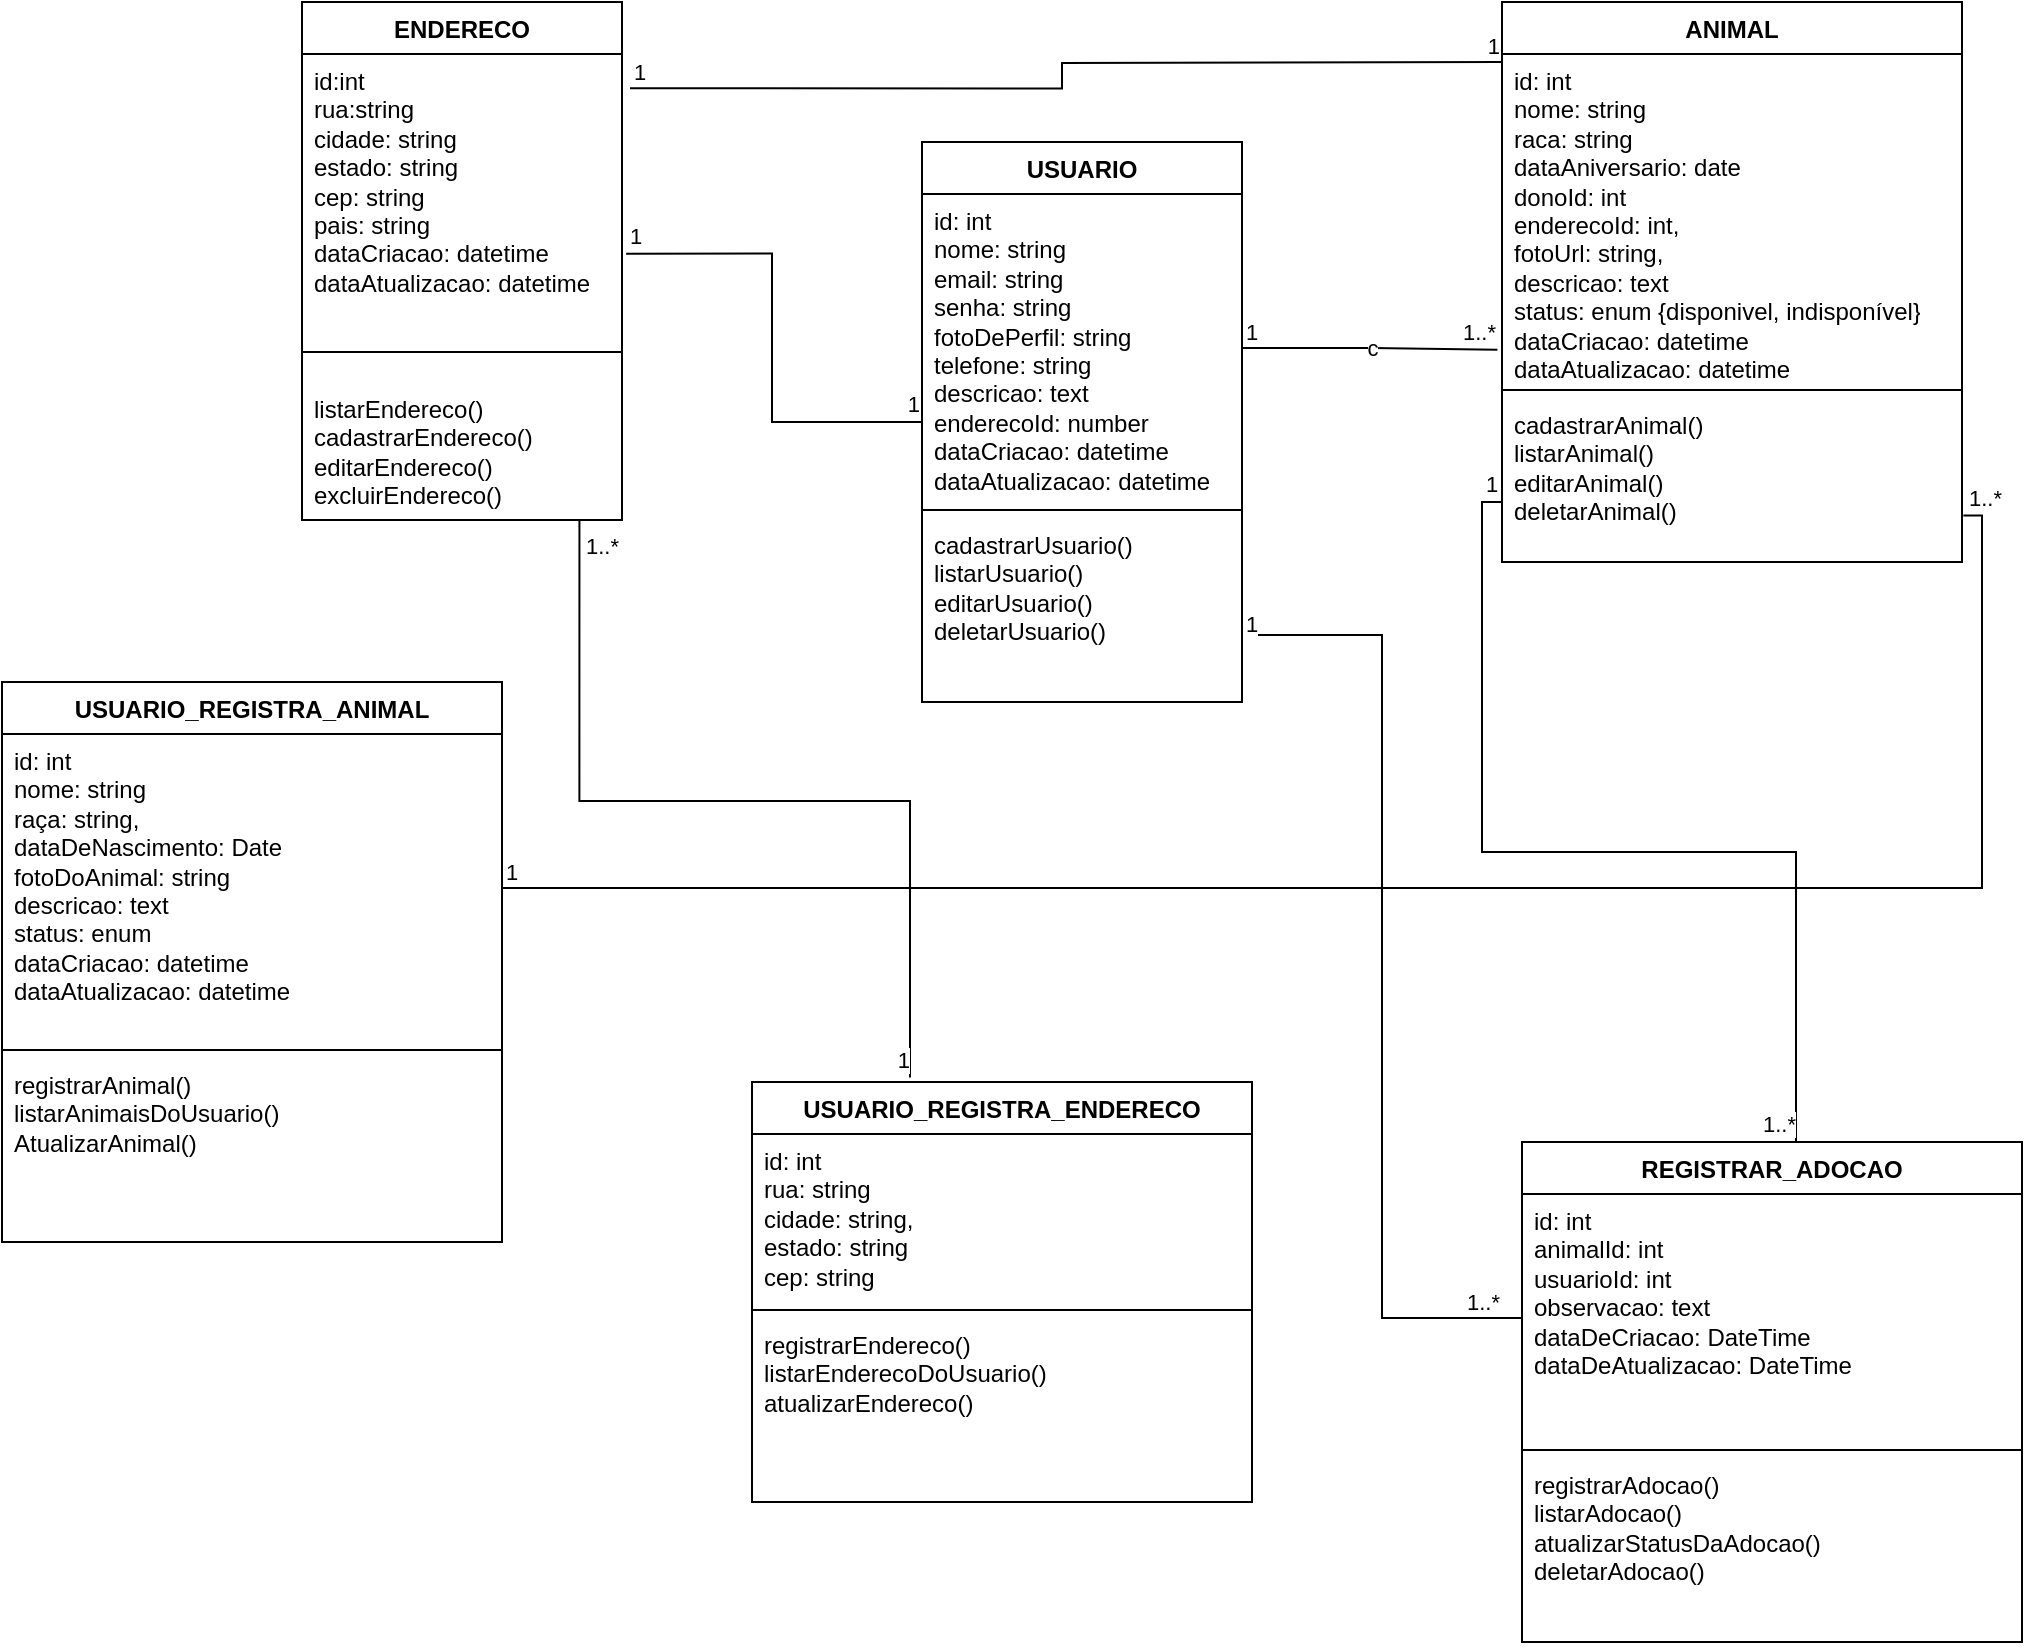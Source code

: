 <mxfile>
    <diagram name="Página-1" id="byVd-cGKzUGu6L8oe7Ub">
        <mxGraphModel dx="2152" dy="343" grid="1" gridSize="10" guides="1" tooltips="1" connect="1" arrows="1" fold="1" page="1" pageScale="1" pageWidth="827" pageHeight="1169" math="0" shadow="0">
            <root>
                <mxCell id="0"/>
                <mxCell id="1" parent="0"/>
                <mxCell id="cuir3odMGSEPCRtanvPZ-27" value="ENDERECO" style="swimlane;fontStyle=1;align=center;verticalAlign=top;childLayout=stackLayout;horizontal=1;startSize=26;horizontalStack=0;resizeParent=1;resizeParentMax=0;resizeLast=0;collapsible=1;marginBottom=0;whiteSpace=wrap;html=1;" parent="1" vertex="1">
                    <mxGeometry x="20" width="160" height="259" as="geometry"/>
                </mxCell>
                <mxCell id="cuir3odMGSEPCRtanvPZ-28" value="id:int&lt;div&gt;rua:string&lt;/div&gt;&lt;div&gt;cidade: string&lt;/div&gt;&lt;div&gt;estado: string&lt;/div&gt;&lt;div&gt;cep: string&lt;/div&gt;&lt;div&gt;pais: string&lt;/div&gt;&lt;div&gt;&lt;div&gt;dataCriacao: datetime&lt;/div&gt;&lt;div&gt;dataAtualizacao: datetime&lt;/div&gt;&lt;/div&gt;" style="text;strokeColor=none;fillColor=none;align=left;verticalAlign=top;spacingLeft=4;spacingRight=4;overflow=hidden;rotatable=0;points=[[0,0.5],[1,0.5]];portConstraint=eastwest;whiteSpace=wrap;html=1;" parent="cuir3odMGSEPCRtanvPZ-27" vertex="1">
                    <mxGeometry y="26" width="160" height="134" as="geometry"/>
                </mxCell>
                <mxCell id="cuir3odMGSEPCRtanvPZ-29" value="" style="line;strokeWidth=1;fillColor=none;align=left;verticalAlign=middle;spacingTop=-1;spacingLeft=3;spacingRight=3;rotatable=0;labelPosition=right;points=[];portConstraint=eastwest;strokeColor=inherit;" parent="cuir3odMGSEPCRtanvPZ-27" vertex="1">
                    <mxGeometry y="160" width="160" height="30" as="geometry"/>
                </mxCell>
                <mxCell id="cuir3odMGSEPCRtanvPZ-30" value="&lt;div&gt;listarEndereco()&lt;/div&gt;cadastrarEndereco()&lt;div&gt;editarEndereco()&lt;/div&gt;&lt;div&gt;excluirEndereco()&lt;/div&gt;" style="text;strokeColor=none;fillColor=none;align=left;verticalAlign=top;spacingLeft=4;spacingRight=4;overflow=hidden;rotatable=0;points=[[0,0.5],[1,0.5]];portConstraint=eastwest;whiteSpace=wrap;html=1;" parent="cuir3odMGSEPCRtanvPZ-27" vertex="1">
                    <mxGeometry y="190" width="160" height="69" as="geometry"/>
                </mxCell>
                <mxCell id="cuir3odMGSEPCRtanvPZ-31" value="USUARIO" style="swimlane;fontStyle=1;align=center;verticalAlign=top;childLayout=stackLayout;horizontal=1;startSize=26;horizontalStack=0;resizeParent=1;resizeParentMax=0;resizeLast=0;collapsible=1;marginBottom=0;whiteSpace=wrap;html=1;" parent="1" vertex="1">
                    <mxGeometry x="330" y="70" width="160" height="280" as="geometry"/>
                </mxCell>
                <mxCell id="cuir3odMGSEPCRtanvPZ-32" value="id: int&lt;div&gt;nome: string&lt;/div&gt;&lt;div&gt;email: string&lt;/div&gt;&lt;div&gt;senha: string&lt;/div&gt;&lt;div&gt;fotoDePerfil: string&lt;/div&gt;&lt;div&gt;telefone: string&lt;/div&gt;&lt;div&gt;descricao: text&lt;/div&gt;&lt;div&gt;enderecoId: number&lt;/div&gt;&lt;div&gt;dataCriacao: datetime&lt;/div&gt;&lt;div&gt;dataAtualizacao: datetime&lt;/div&gt;" style="text;strokeColor=none;fillColor=none;align=left;verticalAlign=top;spacingLeft=4;spacingRight=4;overflow=hidden;rotatable=0;points=[[0,0.5],[1,0.5]];portConstraint=eastwest;whiteSpace=wrap;html=1;" parent="cuir3odMGSEPCRtanvPZ-31" vertex="1">
                    <mxGeometry y="26" width="160" height="154" as="geometry"/>
                </mxCell>
                <mxCell id="cuir3odMGSEPCRtanvPZ-33" value="" style="line;strokeWidth=1;fillColor=none;align=left;verticalAlign=middle;spacingTop=-1;spacingLeft=3;spacingRight=3;rotatable=0;labelPosition=right;points=[];portConstraint=eastwest;strokeColor=inherit;" parent="cuir3odMGSEPCRtanvPZ-31" vertex="1">
                    <mxGeometry y="180" width="160" height="8" as="geometry"/>
                </mxCell>
                <mxCell id="cuir3odMGSEPCRtanvPZ-34" value="cadastrarUsuario()&lt;div&gt;listarUsuario()&lt;/div&gt;&lt;div&gt;editarUsuario()&lt;/div&gt;&lt;div&gt;deletarUsuario()&lt;/div&gt;" style="text;strokeColor=none;fillColor=none;align=left;verticalAlign=top;spacingLeft=4;spacingRight=4;overflow=hidden;rotatable=0;points=[[0,0.5],[1,0.5]];portConstraint=eastwest;whiteSpace=wrap;html=1;" parent="cuir3odMGSEPCRtanvPZ-31" vertex="1">
                    <mxGeometry y="188" width="160" height="92" as="geometry"/>
                </mxCell>
                <mxCell id="cuir3odMGSEPCRtanvPZ-35" value="ANIMAL" style="swimlane;fontStyle=1;align=center;verticalAlign=top;childLayout=stackLayout;horizontal=1;startSize=26;horizontalStack=0;resizeParent=1;resizeParentMax=0;resizeLast=0;collapsible=1;marginBottom=0;whiteSpace=wrap;html=1;" parent="1" vertex="1">
                    <mxGeometry x="620" width="230" height="280" as="geometry"/>
                </mxCell>
                <mxCell id="cuir3odMGSEPCRtanvPZ-36" value="id: int&lt;div&gt;nome: string&lt;/div&gt;&lt;div&gt;raca: string&lt;/div&gt;&lt;div&gt;dataAniversario: date&lt;/div&gt;&lt;div&gt;donoId: int&lt;/div&gt;&lt;div&gt;enderecoId: int,&lt;/div&gt;&lt;div&gt;fotoUrl: string,&lt;/div&gt;&lt;div&gt;descricao: text&lt;/div&gt;&lt;div&gt;status: enum {disponivel, indisponível}&lt;/div&gt;&lt;div&gt;dataCriacao: datetime&lt;/div&gt;&lt;div&gt;dataAtualizacao: datetime&lt;/div&gt;" style="text;strokeColor=none;fillColor=none;align=left;verticalAlign=top;spacingLeft=4;spacingRight=4;overflow=hidden;rotatable=0;points=[[0,0.5],[1,0.5]];portConstraint=eastwest;whiteSpace=wrap;html=1;" parent="cuir3odMGSEPCRtanvPZ-35" vertex="1">
                    <mxGeometry y="26" width="230" height="164" as="geometry"/>
                </mxCell>
                <mxCell id="cuir3odMGSEPCRtanvPZ-37" value="" style="line;strokeWidth=1;fillColor=none;align=left;verticalAlign=middle;spacingTop=-1;spacingLeft=3;spacingRight=3;rotatable=0;labelPosition=right;points=[];portConstraint=eastwest;strokeColor=inherit;" parent="cuir3odMGSEPCRtanvPZ-35" vertex="1">
                    <mxGeometry y="190" width="230" height="8" as="geometry"/>
                </mxCell>
                <mxCell id="cuir3odMGSEPCRtanvPZ-38" value="cadastrarAnimal()&lt;div&gt;listarAnimal()&lt;/div&gt;&lt;div&gt;editarAnimal()&lt;/div&gt;&lt;div&gt;deletarAnimal()&lt;/div&gt;" style="text;strokeColor=none;fillColor=none;align=left;verticalAlign=top;spacingLeft=4;spacingRight=4;overflow=hidden;rotatable=0;points=[[0,0.5],[1,0.5]];portConstraint=eastwest;whiteSpace=wrap;html=1;" parent="cuir3odMGSEPCRtanvPZ-35" vertex="1">
                    <mxGeometry y="198" width="230" height="82" as="geometry"/>
                </mxCell>
                <mxCell id="cuir3odMGSEPCRtanvPZ-56" value="c" style="endArrow=none;html=1;edgeStyle=orthogonalEdgeStyle;rounded=0;entryX=-0.01;entryY=0.902;entryDx=0;entryDy=0;entryPerimeter=0;" parent="1" source="cuir3odMGSEPCRtanvPZ-32" target="cuir3odMGSEPCRtanvPZ-36" edge="1">
                    <mxGeometry relative="1" as="geometry">
                        <mxPoint x="480" y="190" as="sourcePoint"/>
                        <mxPoint x="600" y="190" as="targetPoint"/>
                    </mxGeometry>
                </mxCell>
                <mxCell id="cuir3odMGSEPCRtanvPZ-57" value="1" style="edgeLabel;resizable=0;html=1;align=left;verticalAlign=bottom;" parent="cuir3odMGSEPCRtanvPZ-56" connectable="0" vertex="1">
                    <mxGeometry x="-1" relative="1" as="geometry"/>
                </mxCell>
                <mxCell id="cuir3odMGSEPCRtanvPZ-58" value="1..*" style="edgeLabel;resizable=0;html=1;align=right;verticalAlign=bottom;" parent="cuir3odMGSEPCRtanvPZ-56" connectable="0" vertex="1">
                    <mxGeometry x="1" relative="1" as="geometry"/>
                </mxCell>
                <mxCell id="cuir3odMGSEPCRtanvPZ-62" value="" style="endArrow=none;html=1;edgeStyle=orthogonalEdgeStyle;rounded=0;entryX=0;entryY=0.74;entryDx=0;entryDy=0;entryPerimeter=0;exitX=1.013;exitY=0.745;exitDx=0;exitDy=0;exitPerimeter=0;" parent="1" source="cuir3odMGSEPCRtanvPZ-28" target="cuir3odMGSEPCRtanvPZ-32" edge="1">
                    <mxGeometry relative="1" as="geometry">
                        <mxPoint x="110" y="229.5" as="sourcePoint"/>
                        <mxPoint x="270" y="229.5" as="targetPoint"/>
                    </mxGeometry>
                </mxCell>
                <mxCell id="cuir3odMGSEPCRtanvPZ-63" value="1" style="edgeLabel;resizable=0;html=1;align=left;verticalAlign=bottom;" parent="cuir3odMGSEPCRtanvPZ-62" connectable="0" vertex="1">
                    <mxGeometry x="-1" relative="1" as="geometry"/>
                </mxCell>
                <mxCell id="cuir3odMGSEPCRtanvPZ-64" value="1" style="edgeLabel;resizable=0;html=1;align=right;verticalAlign=bottom;" parent="cuir3odMGSEPCRtanvPZ-62" connectable="0" vertex="1">
                    <mxGeometry x="1" relative="1" as="geometry"/>
                </mxCell>
                <mxCell id="cuir3odMGSEPCRtanvPZ-66" value="" style="endArrow=none;html=1;edgeStyle=orthogonalEdgeStyle;rounded=0;exitX=1.025;exitY=0.128;exitDx=0;exitDy=0;exitPerimeter=0;" parent="1" source="cuir3odMGSEPCRtanvPZ-28" edge="1">
                    <mxGeometry relative="1" as="geometry">
                        <mxPoint x="460" y="30" as="sourcePoint"/>
                        <mxPoint x="620" y="30" as="targetPoint"/>
                    </mxGeometry>
                </mxCell>
                <mxCell id="cuir3odMGSEPCRtanvPZ-67" value="1" style="edgeLabel;resizable=0;html=1;align=left;verticalAlign=bottom;" parent="cuir3odMGSEPCRtanvPZ-66" connectable="0" vertex="1">
                    <mxGeometry x="-1" relative="1" as="geometry"/>
                </mxCell>
                <mxCell id="cuir3odMGSEPCRtanvPZ-68" value="1" style="edgeLabel;resizable=0;html=1;align=right;verticalAlign=bottom;" parent="cuir3odMGSEPCRtanvPZ-66" connectable="0" vertex="1">
                    <mxGeometry x="1" relative="1" as="geometry"/>
                </mxCell>
                <mxCell id="2" value="USUARIO_REGISTRA_ANIMAL" style="swimlane;fontStyle=1;align=center;verticalAlign=top;childLayout=stackLayout;horizontal=1;startSize=26;horizontalStack=0;resizeParent=1;resizeParentMax=0;resizeLast=0;collapsible=1;marginBottom=0;whiteSpace=wrap;html=1;" parent="1" vertex="1">
                    <mxGeometry x="-130" y="340" width="250" height="280" as="geometry"/>
                </mxCell>
                <mxCell id="3" value="id: int&lt;div&gt;nome: string&lt;/div&gt;&lt;div&gt;raça: string,&lt;/div&gt;&lt;div&gt;dataDeNascimento: Date&lt;/div&gt;&lt;div&gt;&lt;span style=&quot;background-color: transparent;&quot;&gt;fotoDoAnimal: string&lt;/span&gt;&lt;/div&gt;&lt;div&gt;&lt;span style=&quot;background-color: transparent;&quot;&gt;descricao: text&lt;/span&gt;&lt;/div&gt;&lt;div&gt;&lt;span style=&quot;background-color: transparent;&quot;&gt;status: enum&lt;/span&gt;&lt;/div&gt;&lt;div&gt;&lt;span style=&quot;background-color: transparent;&quot;&gt;dataCriacao: datetime&lt;/span&gt;&lt;/div&gt;&lt;div&gt;dataAtualizacao: datetime&lt;/div&gt;" style="text;strokeColor=none;fillColor=none;align=left;verticalAlign=top;spacingLeft=4;spacingRight=4;overflow=hidden;rotatable=0;points=[[0,0.5],[1,0.5]];portConstraint=eastwest;whiteSpace=wrap;html=1;" parent="2" vertex="1">
                    <mxGeometry y="26" width="250" height="154" as="geometry"/>
                </mxCell>
                <mxCell id="4" value="" style="line;strokeWidth=1;fillColor=none;align=left;verticalAlign=middle;spacingTop=-1;spacingLeft=3;spacingRight=3;rotatable=0;labelPosition=right;points=[];portConstraint=eastwest;strokeColor=inherit;" parent="2" vertex="1">
                    <mxGeometry y="180" width="250" height="8" as="geometry"/>
                </mxCell>
                <mxCell id="5" value="registrarAnimal()&lt;div&gt;listarAnimaisDoUsuario()&lt;/div&gt;&lt;div&gt;AtualizarAnimal()&lt;/div&gt;" style="text;strokeColor=none;fillColor=none;align=left;verticalAlign=top;spacingLeft=4;spacingRight=4;overflow=hidden;rotatable=0;points=[[0,0.5],[1,0.5]];portConstraint=eastwest;whiteSpace=wrap;html=1;" parent="2" vertex="1">
                    <mxGeometry y="188" width="250" height="92" as="geometry"/>
                </mxCell>
                <mxCell id="6" value="USUARIO_REGISTRA_ENDERECO" style="swimlane;fontStyle=1;align=center;verticalAlign=top;childLayout=stackLayout;horizontal=1;startSize=26;horizontalStack=0;resizeParent=1;resizeParentMax=0;resizeLast=0;collapsible=1;marginBottom=0;whiteSpace=wrap;html=1;" parent="1" vertex="1">
                    <mxGeometry x="245" y="540" width="250" height="210" as="geometry"/>
                </mxCell>
                <mxCell id="7" value="id: int&lt;div&gt;rua: string&lt;/div&gt;&lt;div&gt;cidade: string,&lt;/div&gt;&lt;div&gt;estado: string&lt;/div&gt;&lt;div&gt;cep: string&lt;/div&gt;" style="text;strokeColor=none;fillColor=none;align=left;verticalAlign=top;spacingLeft=4;spacingRight=4;overflow=hidden;rotatable=0;points=[[0,0.5],[1,0.5]];portConstraint=eastwest;whiteSpace=wrap;html=1;" parent="6" vertex="1">
                    <mxGeometry y="26" width="250" height="84" as="geometry"/>
                </mxCell>
                <mxCell id="8" value="" style="line;strokeWidth=1;fillColor=none;align=left;verticalAlign=middle;spacingTop=-1;spacingLeft=3;spacingRight=3;rotatable=0;labelPosition=right;points=[];portConstraint=eastwest;strokeColor=inherit;" parent="6" vertex="1">
                    <mxGeometry y="110" width="250" height="8" as="geometry"/>
                </mxCell>
                <mxCell id="9" value="registrarEndereco()&lt;div&gt;listarEnderecoDoUsuario()&lt;/div&gt;&lt;div&gt;atualizarEndereco()&lt;/div&gt;" style="text;strokeColor=none;fillColor=none;align=left;verticalAlign=top;spacingLeft=4;spacingRight=4;overflow=hidden;rotatable=0;points=[[0,0.5],[1,0.5]];portConstraint=eastwest;whiteSpace=wrap;html=1;" parent="6" vertex="1">
                    <mxGeometry y="118" width="250" height="92" as="geometry"/>
                </mxCell>
                <mxCell id="10" value="REGISTRAR_ADOCAO" style="swimlane;fontStyle=1;align=center;verticalAlign=top;childLayout=stackLayout;horizontal=1;startSize=26;horizontalStack=0;resizeParent=1;resizeParentMax=0;resizeLast=0;collapsible=1;marginBottom=0;whiteSpace=wrap;html=1;" parent="1" vertex="1">
                    <mxGeometry x="630" y="570" width="250" height="250" as="geometry"/>
                </mxCell>
                <mxCell id="11" value="id: int&lt;div&gt;animalId: int&lt;/div&gt;&lt;div&gt;usuarioId: int&lt;/div&gt;&lt;div&gt;observacao: text&lt;/div&gt;&lt;div&gt;dataDeCriacao: DateTime&lt;/div&gt;&lt;div&gt;dataDeAtualizacao: DateTime&lt;/div&gt;" style="text;strokeColor=none;fillColor=none;align=left;verticalAlign=top;spacingLeft=4;spacingRight=4;overflow=hidden;rotatable=0;points=[[0,0.5],[1,0.5]];portConstraint=eastwest;whiteSpace=wrap;html=1;" parent="10" vertex="1">
                    <mxGeometry y="26" width="250" height="124" as="geometry"/>
                </mxCell>
                <mxCell id="12" value="" style="line;strokeWidth=1;fillColor=none;align=left;verticalAlign=middle;spacingTop=-1;spacingLeft=3;spacingRight=3;rotatable=0;labelPosition=right;points=[];portConstraint=eastwest;strokeColor=inherit;" parent="10" vertex="1">
                    <mxGeometry y="150" width="250" height="8" as="geometry"/>
                </mxCell>
                <mxCell id="13" value="registrarAdocao()&lt;div&gt;listarAdocao()&lt;/div&gt;&lt;div&gt;atualizarStatusDaAdocao()&lt;/div&gt;&lt;div&gt;deletarAdocao()&lt;/div&gt;" style="text;strokeColor=none;fillColor=none;align=left;verticalAlign=top;spacingLeft=4;spacingRight=4;overflow=hidden;rotatable=0;points=[[0,0.5],[1,0.5]];portConstraint=eastwest;whiteSpace=wrap;html=1;" parent="10" vertex="1">
                    <mxGeometry y="158" width="250" height="92" as="geometry"/>
                </mxCell>
                <mxCell id="14" value="" style="endArrow=none;html=1;edgeStyle=orthogonalEdgeStyle;rounded=0;entryX=0.316;entryY=-0.011;entryDx=0;entryDy=0;entryPerimeter=0;exitX=0.867;exitY=1.005;exitDx=0;exitDy=0;exitPerimeter=0;" edge="1" parent="1" source="cuir3odMGSEPCRtanvPZ-30" target="6">
                    <mxGeometry relative="1" as="geometry">
                        <mxPoint x="220" y="400" as="sourcePoint"/>
                        <mxPoint x="328" y="504" as="targetPoint"/>
                    </mxGeometry>
                </mxCell>
                <mxCell id="15" value="&lt;div&gt;1..*&lt;/div&gt;" style="edgeLabel;resizable=0;html=1;align=left;verticalAlign=bottom;" connectable="0" vertex="1" parent="14">
                    <mxGeometry x="-1" relative="1" as="geometry">
                        <mxPoint x="1" y="21" as="offset"/>
                    </mxGeometry>
                </mxCell>
                <mxCell id="16" value="1" style="edgeLabel;resizable=0;html=1;align=right;verticalAlign=bottom;" connectable="0" vertex="1" parent="14">
                    <mxGeometry x="1" relative="1" as="geometry"/>
                </mxCell>
                <mxCell id="18" value="" style="endArrow=none;html=1;edgeStyle=orthogonalEdgeStyle;rounded=0;exitX=1;exitY=0.5;exitDx=0;exitDy=0;entryX=1.003;entryY=0.716;entryDx=0;entryDy=0;entryPerimeter=0;" edge="1" parent="1" source="3" target="cuir3odMGSEPCRtanvPZ-38">
                    <mxGeometry relative="1" as="geometry">
                        <mxPoint x="130" y="436" as="sourcePoint"/>
                        <mxPoint x="270" y="450" as="targetPoint"/>
                    </mxGeometry>
                </mxCell>
                <mxCell id="19" value="1" style="edgeLabel;resizable=0;html=1;align=left;verticalAlign=bottom;" connectable="0" vertex="1" parent="18">
                    <mxGeometry x="-1" relative="1" as="geometry"/>
                </mxCell>
                <mxCell id="20" value="1..*" style="edgeLabel;resizable=0;html=1;align=right;verticalAlign=bottom;" connectable="0" vertex="1" parent="18">
                    <mxGeometry x="1" relative="1" as="geometry">
                        <mxPoint x="20" as="offset"/>
                    </mxGeometry>
                </mxCell>
                <mxCell id="27" value="" style="endArrow=none;html=1;edgeStyle=orthogonalEdgeStyle;rounded=0;entryX=0.548;entryY=-0.002;entryDx=0;entryDy=0;entryPerimeter=0;exitX=0;exitY=0.634;exitDx=0;exitDy=0;exitPerimeter=0;" edge="1" parent="1" source="cuir3odMGSEPCRtanvPZ-38" target="10">
                    <mxGeometry relative="1" as="geometry">
                        <mxPoint x="620" y="321" as="sourcePoint"/>
                        <mxPoint x="768" y="554" as="targetPoint"/>
                    </mxGeometry>
                </mxCell>
                <mxCell id="28" value="1" style="edgeLabel;resizable=0;html=1;align=left;verticalAlign=bottom;" connectable="0" vertex="1" parent="27">
                    <mxGeometry x="-1" relative="1" as="geometry">
                        <mxPoint x="-10" as="offset"/>
                    </mxGeometry>
                </mxCell>
                <mxCell id="29" value="1..*" style="edgeLabel;resizable=0;html=1;align=right;verticalAlign=bottom;" connectable="0" vertex="1" parent="27">
                    <mxGeometry x="1" relative="1" as="geometry"/>
                </mxCell>
                <mxCell id="30" value="" style="endArrow=none;html=1;edgeStyle=orthogonalEdgeStyle;rounded=0;entryX=0;entryY=0.5;entryDx=0;entryDy=0;exitX=1.021;exitY=0.636;exitDx=0;exitDy=0;exitPerimeter=0;" edge="1" parent="1" source="cuir3odMGSEPCRtanvPZ-34" target="11">
                    <mxGeometry relative="1" as="geometry">
                        <mxPoint x="414" y="420" as="sourcePoint"/>
                        <mxPoint x="562" y="504" as="targetPoint"/>
                    </mxGeometry>
                </mxCell>
                <mxCell id="31" value="1" style="edgeLabel;resizable=0;html=1;align=left;verticalAlign=bottom;" connectable="0" vertex="1" parent="30">
                    <mxGeometry x="-1" relative="1" as="geometry">
                        <mxPoint x="-3" y="3" as="offset"/>
                    </mxGeometry>
                </mxCell>
                <mxCell id="32" value="1..*" style="edgeLabel;resizable=0;html=1;align=right;verticalAlign=bottom;" connectable="0" vertex="1" parent="30">
                    <mxGeometry x="1" relative="1" as="geometry">
                        <mxPoint x="-10" as="offset"/>
                    </mxGeometry>
                </mxCell>
            </root>
        </mxGraphModel>
    </diagram>
</mxfile>